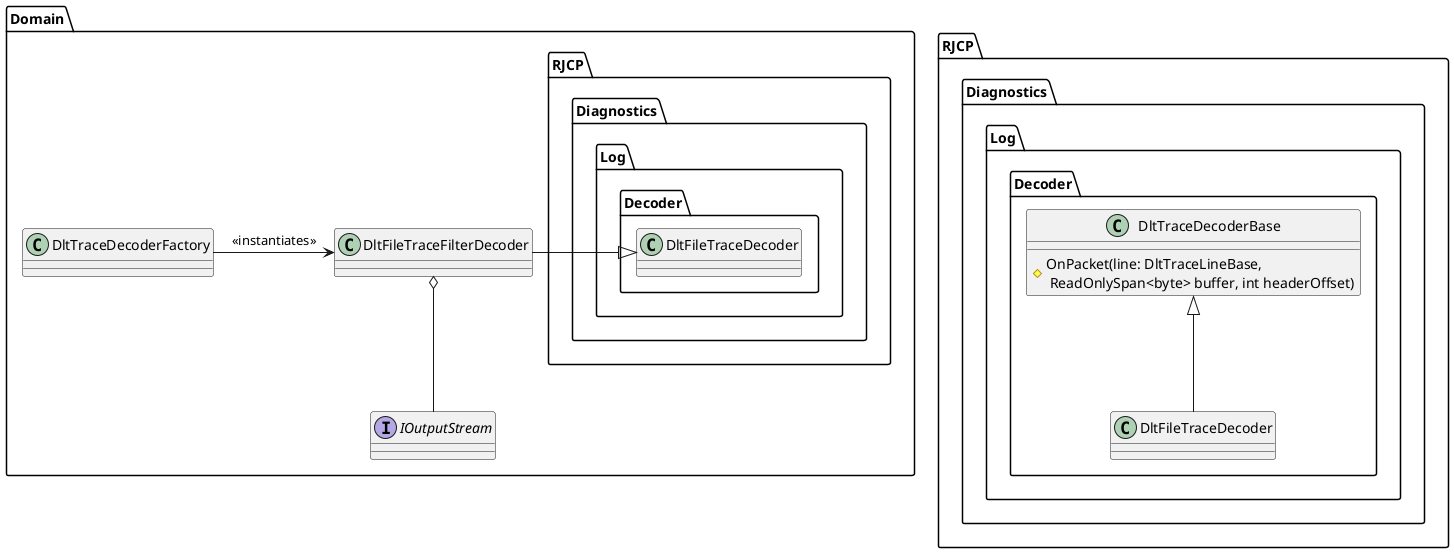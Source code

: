 @startuml Domain.Decoder.Writer

namespace Domain {
  class DltTraceDecoderFactory
  interface IOutputStream

  DltTraceDecoderFactory -r-> DltFileTraceFilterDecoder : <<instantiates>>

  class DltFileTraceFilterDecoder
  DltFileTraceFilterDecoder -r-|> RJCP.Diagnostics.Log.Decoder.DltFileTraceDecoder
  DltFileTraceFilterDecoder o-d- IOutputStream
}

namespace RJCP.Diagnostics.Log.Decoder {
    class DltTraceDecoderBase {
        #OnPacket(line: DltTraceLineBase,\n ReadOnlySpan<byte> buffer, int headerOffset)
    }
    class DltFileTraceDecoder
   DltTraceDecoderBase <|-d- DltFileTraceDecoder
}

@enduml